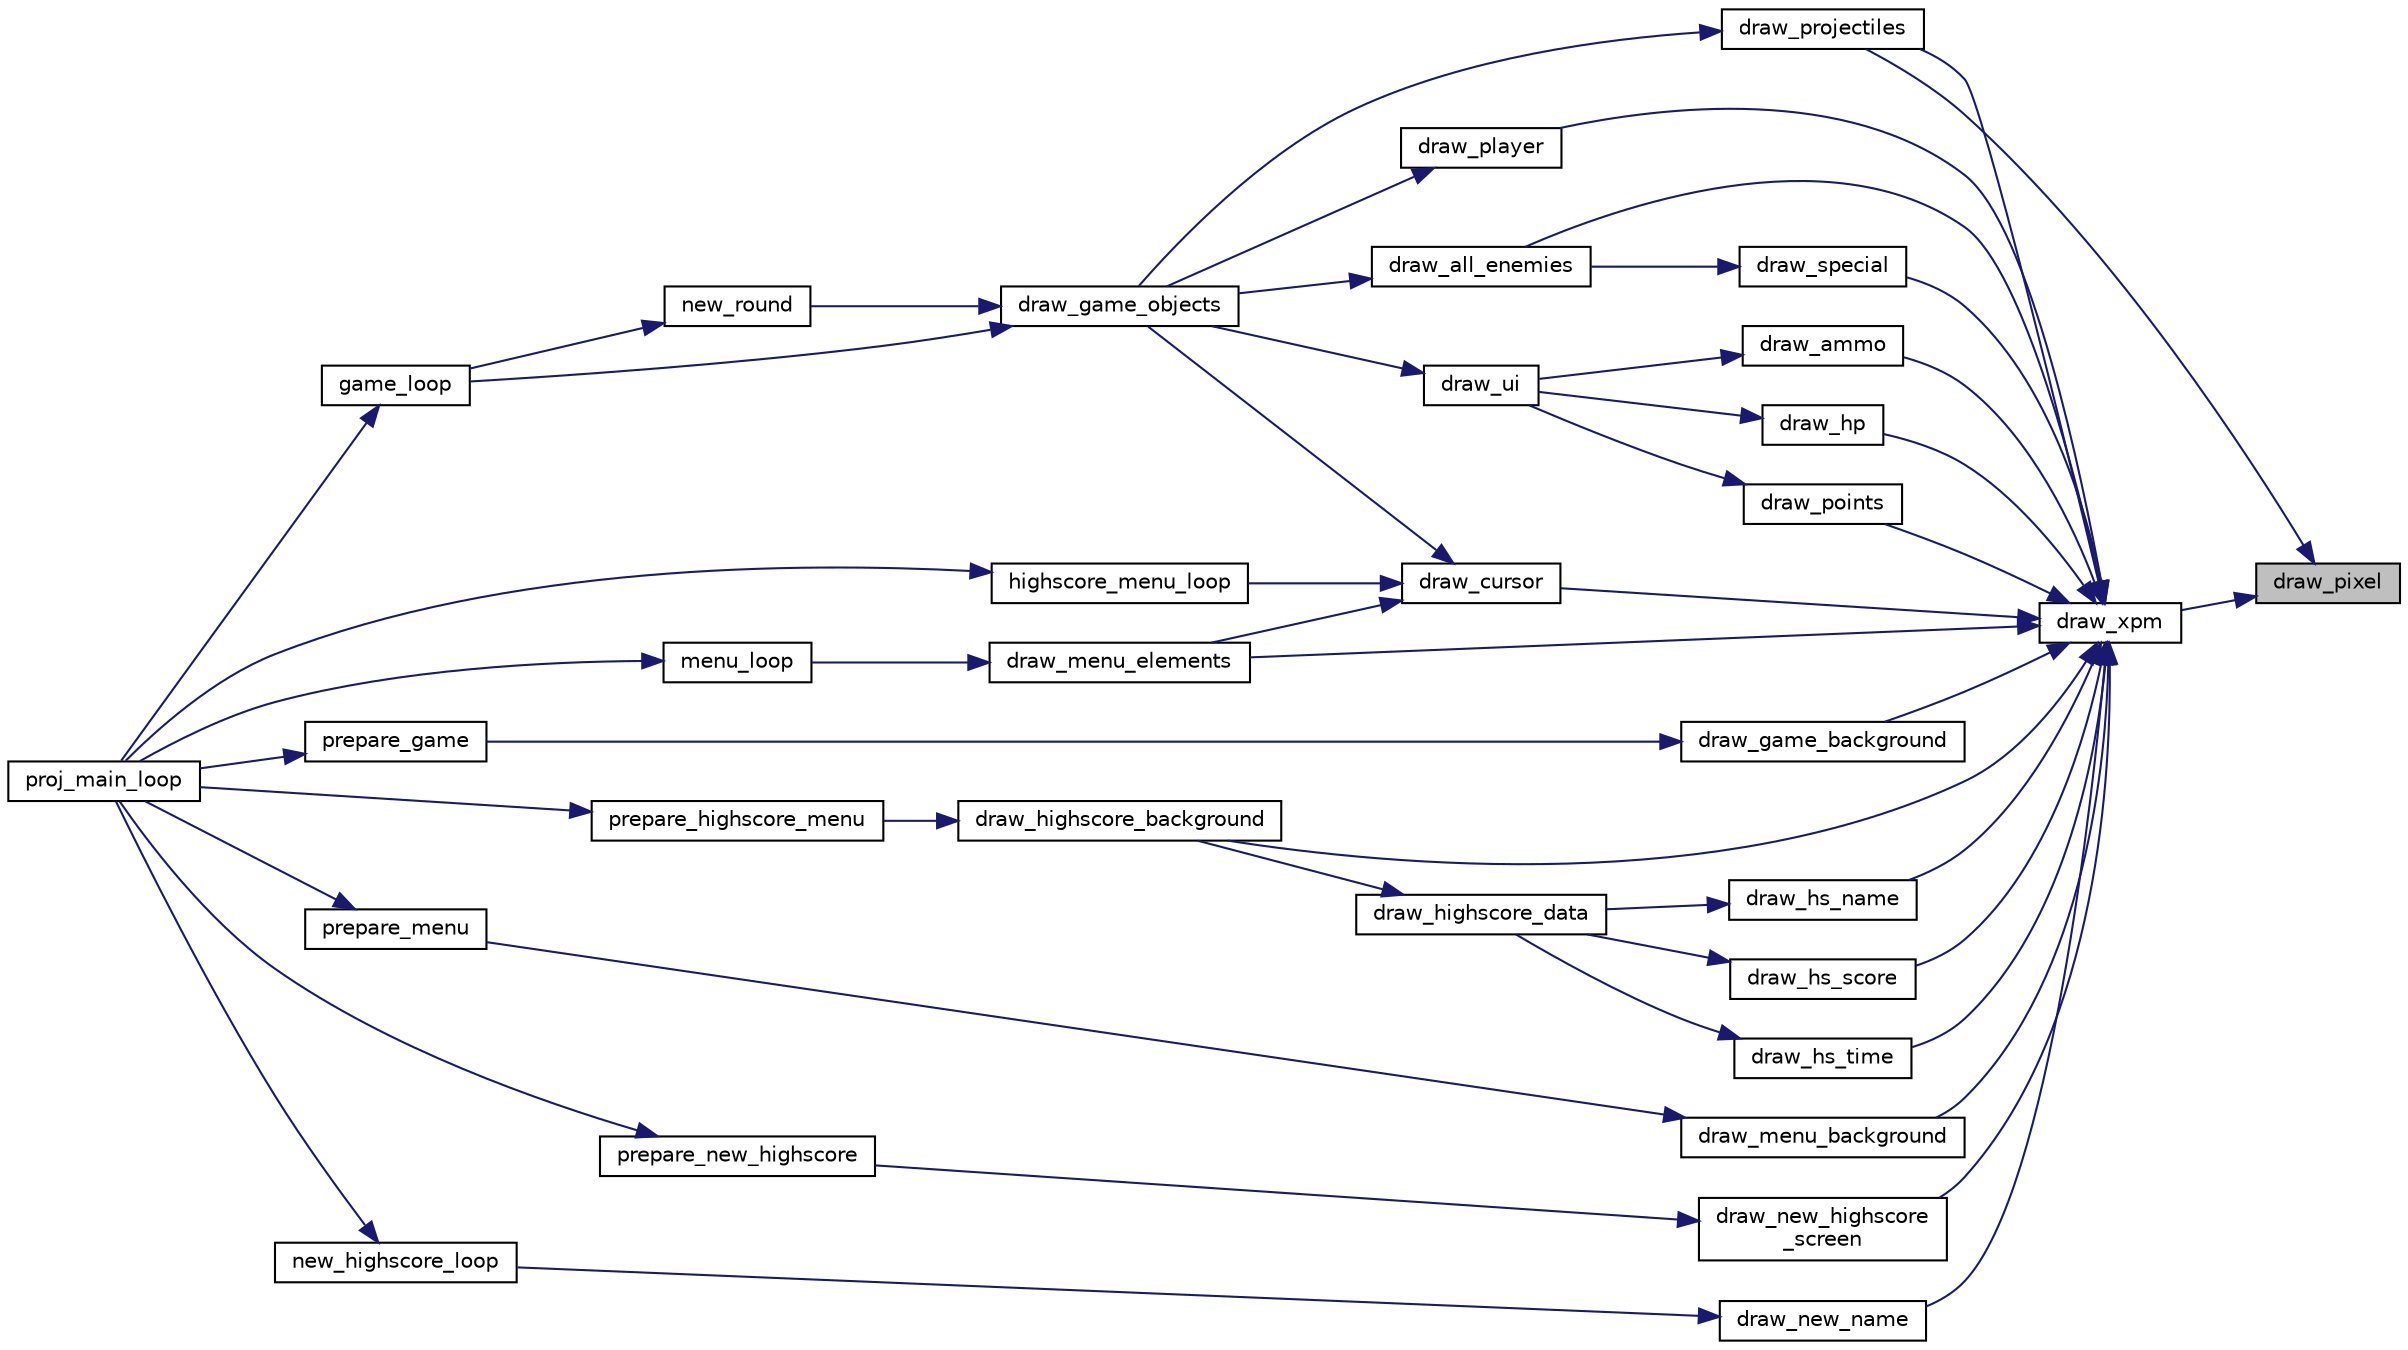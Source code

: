 digraph "draw_pixel"
{
 // LATEX_PDF_SIZE
  edge [fontname="Helvetica",fontsize="10",labelfontname="Helvetica",labelfontsize="10"];
  node [fontname="Helvetica",fontsize="10",shape=record];
  rankdir="RL";
  Node1 [label="draw_pixel",height=0.2,width=0.4,color="black", fillcolor="grey75", style="filled", fontcolor="black",tooltip="//Function which draws one pixel on the screen with the desired color, in the desired buffer"];
  Node1 -> Node2 [dir="back",color="midnightblue",fontsize="10",style="solid",fontname="Helvetica"];
  Node2 [label="draw_projectiles",height=0.2,width=0.4,color="black", fillcolor="white", style="filled",URL="$sprite_8h.html#afc9432e73a9ed57e9e356605107661a8",tooltip="Draws all projectiles on the screen on the buffer used for double buffering."];
  Node2 -> Node3 [dir="back",color="midnightblue",fontsize="10",style="solid",fontname="Helvetica"];
  Node3 [label="draw_game_objects",height=0.2,width=0.4,color="black", fillcolor="white", style="filled",URL="$sprite_8h.html#acfafa3060615cd19b63f120800dc4075",tooltip="Function which copies the background buffer contents to the double buffer, then draws all other objec..."];
  Node3 -> Node4 [dir="back",color="midnightblue",fontsize="10",style="solid",fontname="Helvetica"];
  Node4 [label="game_loop",height=0.2,width=0.4,color="black", fillcolor="white", style="filled",URL="$group__game.html#gabc9e0c89439f64104e8d4327028355d1",tooltip="Core gameplay loop."];
  Node4 -> Node5 [dir="back",color="midnightblue",fontsize="10",style="solid",fontname="Helvetica"];
  Node5 [label="proj_main_loop",height=0.2,width=0.4,color="black", fillcolor="white", style="filled",URL="$proj_8c.html#a2a16f651eccbd248e1ad3b3b924b143b",tooltip=" "];
  Node3 -> Node6 [dir="back",color="midnightblue",fontsize="10",style="solid",fontname="Helvetica"];
  Node6 [label="new_round",height=0.2,width=0.4,color="black", fillcolor="white", style="filled",URL="$group__game.html#gaa75c9d43139b8a434e578814a98d59a0",tooltip="Function which readies the game for a new round."];
  Node6 -> Node4 [dir="back",color="midnightblue",fontsize="10",style="solid",fontname="Helvetica"];
  Node1 -> Node7 [dir="back",color="midnightblue",fontsize="10",style="solid",fontname="Helvetica"];
  Node7 [label="draw_xpm",height=0.2,width=0.4,color="black", fillcolor="white", style="filled",URL="$sprite_8h.html#a108aef5762b92301e2d4ce88027edb9a",tooltip="Draws an xpm according to some parameters."];
  Node7 -> Node8 [dir="back",color="midnightblue",fontsize="10",style="solid",fontname="Helvetica"];
  Node8 [label="draw_all_enemies",height=0.2,width=0.4,color="black", fillcolor="white", style="filled",URL="$sprite_8h.html#a17df74fc56592ea32ba9897729a7b090",tooltip="Draws each enemy on the buffer used for double buffering."];
  Node8 -> Node3 [dir="back",color="midnightblue",fontsize="10",style="solid",fontname="Helvetica"];
  Node7 -> Node9 [dir="back",color="midnightblue",fontsize="10",style="solid",fontname="Helvetica"];
  Node9 [label="draw_ammo",height=0.2,width=0.4,color="black", fillcolor="white", style="filled",URL="$sprite_8h.html#a37d1cf38342a34072658d27bef62cd1b",tooltip="Draws the number of ammunition the player has."];
  Node9 -> Node10 [dir="back",color="midnightblue",fontsize="10",style="solid",fontname="Helvetica"];
  Node10 [label="draw_ui",height=0.2,width=0.4,color="black", fillcolor="white", style="filled",URL="$sprite_8h.html#aec01f7936176a3356635ef01f3e85da5",tooltip="Draws all ui elements of points the player has."];
  Node10 -> Node3 [dir="back",color="midnightblue",fontsize="10",style="solid",fontname="Helvetica"];
  Node7 -> Node11 [dir="back",color="midnightblue",fontsize="10",style="solid",fontname="Helvetica"];
  Node11 [label="draw_cursor",height=0.2,width=0.4,color="black", fillcolor="white", style="filled",URL="$sprite_8h.html#ac5279c7b71c8b9f1b5c69316b3996715",tooltip="Draws the cursor on the buffer used for double buffering."];
  Node11 -> Node3 [dir="back",color="midnightblue",fontsize="10",style="solid",fontname="Helvetica"];
  Node11 -> Node12 [dir="back",color="midnightblue",fontsize="10",style="solid",fontname="Helvetica"];
  Node12 [label="draw_menu_elements",height=0.2,width=0.4,color="black", fillcolor="white", style="filled",URL="$sprite_8h.html#afd7981c8544caa64d14e2aed014840b1",tooltip="Draws the menu elements on the double buffer."];
  Node12 -> Node13 [dir="back",color="midnightblue",fontsize="10",style="solid",fontname="Helvetica"];
  Node13 [label="menu_loop",height=0.2,width=0.4,color="black", fillcolor="white", style="filled",URL="$group__menu.html#ga2948469e49121c2d7d00c5253807723d",tooltip="Menu loop."];
  Node13 -> Node5 [dir="back",color="midnightblue",fontsize="10",style="solid",fontname="Helvetica"];
  Node11 -> Node14 [dir="back",color="midnightblue",fontsize="10",style="solid",fontname="Helvetica"];
  Node14 [label="highscore_menu_loop",height=0.2,width=0.4,color="black", fillcolor="white", style="filled",URL="$group__highscore.html#ga81c8da21606141d6fa9ab8ba339d2e9d",tooltip="Menu loop."];
  Node14 -> Node5 [dir="back",color="midnightblue",fontsize="10",style="solid",fontname="Helvetica"];
  Node7 -> Node15 [dir="back",color="midnightblue",fontsize="10",style="solid",fontname="Helvetica"];
  Node15 [label="draw_game_background",height=0.2,width=0.4,color="black", fillcolor="white", style="filled",URL="$sprite_8h.html#aa2ef3a2bfed75c17c56cf872ef4aad57",tooltip="Draws the game background on the background buffer."];
  Node15 -> Node16 [dir="back",color="midnightblue",fontsize="10",style="solid",fontname="Helvetica"];
  Node16 [label="prepare_game",height=0.2,width=0.4,color="black", fillcolor="white", style="filled",URL="$group__game.html#ga54f6009c04f24fed4f917e0e34893212",tooltip="Prepares the game."];
  Node16 -> Node5 [dir="back",color="midnightblue",fontsize="10",style="solid",fontname="Helvetica"];
  Node7 -> Node17 [dir="back",color="midnightblue",fontsize="10",style="solid",fontname="Helvetica"];
  Node17 [label="draw_highscore_background",height=0.2,width=0.4,color="black", fillcolor="white", style="filled",URL="$sprite_8h.html#ab860f4d0de8b51748e40d579c48e31dc",tooltip="Draws the highscore background on the background buffer."];
  Node17 -> Node18 [dir="back",color="midnightblue",fontsize="10",style="solid",fontname="Helvetica"];
  Node18 [label="prepare_highscore_menu",height=0.2,width=0.4,color="black", fillcolor="white", style="filled",URL="$highscore_8c.html#af2a9268e3705ab4d2bb5fbb6b8c409fa",tooltip=" "];
  Node18 -> Node5 [dir="back",color="midnightblue",fontsize="10",style="solid",fontname="Helvetica"];
  Node7 -> Node19 [dir="back",color="midnightblue",fontsize="10",style="solid",fontname="Helvetica"];
  Node19 [label="draw_hp",height=0.2,width=0.4,color="black", fillcolor="white", style="filled",URL="$sprite_8h.html#ad494b8ee69e0aef00320005935fedeb1",tooltip="Draws the number of hp the player has."];
  Node19 -> Node10 [dir="back",color="midnightblue",fontsize="10",style="solid",fontname="Helvetica"];
  Node7 -> Node20 [dir="back",color="midnightblue",fontsize="10",style="solid",fontname="Helvetica"];
  Node20 [label="draw_hs_name",height=0.2,width=0.4,color="black", fillcolor="white", style="filled",URL="$sprite_8h.html#a09b46973bae08863f288cde6bdb6e7bc",tooltip="Draws a highscore name on the background buffer."];
  Node20 -> Node21 [dir="back",color="midnightblue",fontsize="10",style="solid",fontname="Helvetica"];
  Node21 [label="draw_highscore_data",height=0.2,width=0.4,color="black", fillcolor="white", style="filled",URL="$sprite_8h.html#a783d013e6c9f448ba5a7fff78fdf0edf",tooltip="Draws the highscore data on the background buffer."];
  Node21 -> Node17 [dir="back",color="midnightblue",fontsize="10",style="solid",fontname="Helvetica"];
  Node7 -> Node22 [dir="back",color="midnightblue",fontsize="10",style="solid",fontname="Helvetica"];
  Node22 [label="draw_hs_score",height=0.2,width=0.4,color="black", fillcolor="white", style="filled",URL="$sprite_8h.html#a72d10af255c271fa6dfb67f32db16539",tooltip="Draws the highscore score on the background buffer."];
  Node22 -> Node21 [dir="back",color="midnightblue",fontsize="10",style="solid",fontname="Helvetica"];
  Node7 -> Node23 [dir="back",color="midnightblue",fontsize="10",style="solid",fontname="Helvetica"];
  Node23 [label="draw_hs_time",height=0.2,width=0.4,color="black", fillcolor="white", style="filled",URL="$sprite_8h.html#a68b885c41bd03e5e715cdf72de1f9d5d",tooltip="Draws the highscore time on the background buffer."];
  Node23 -> Node21 [dir="back",color="midnightblue",fontsize="10",style="solid",fontname="Helvetica"];
  Node7 -> Node24 [dir="back",color="midnightblue",fontsize="10",style="solid",fontname="Helvetica"];
  Node24 [label="draw_menu_background",height=0.2,width=0.4,color="black", fillcolor="white", style="filled",URL="$sprite_8h.html#aa89cd8bc0c4fdd050097c033495989df",tooltip="Draws the menu background on the background buffer."];
  Node24 -> Node25 [dir="back",color="midnightblue",fontsize="10",style="solid",fontname="Helvetica"];
  Node25 [label="prepare_menu",height=0.2,width=0.4,color="black", fillcolor="white", style="filled",URL="$group__menu.html#ga98e1e6e350ea10b0f235bec0f0c1ed4e",tooltip="Prepares the menu."];
  Node25 -> Node5 [dir="back",color="midnightblue",fontsize="10",style="solid",fontname="Helvetica"];
  Node7 -> Node12 [dir="back",color="midnightblue",fontsize="10",style="solid",fontname="Helvetica"];
  Node7 -> Node26 [dir="back",color="midnightblue",fontsize="10",style="solid",fontname="Helvetica"];
  Node26 [label="draw_new_highscore\l_screen",height=0.2,width=0.4,color="black", fillcolor="white", style="filled",URL="$sprite_8h.html#a65000727898c8c9c6980969973e82213",tooltip="Draws the new highscore screen on the background buffer."];
  Node26 -> Node27 [dir="back",color="midnightblue",fontsize="10",style="solid",fontname="Helvetica"];
  Node27 [label="prepare_new_highscore",height=0.2,width=0.4,color="black", fillcolor="white", style="filled",URL="$group__highscore.html#gafa817da540f040d451b9103c245454af",tooltip="Prepares the new_highscore screen."];
  Node27 -> Node5 [dir="back",color="midnightblue",fontsize="10",style="solid",fontname="Helvetica"];
  Node7 -> Node28 [dir="back",color="midnightblue",fontsize="10",style="solid",fontname="Helvetica"];
  Node28 [label="draw_new_name",height=0.2,width=0.4,color="black", fillcolor="white", style="filled",URL="$group__highscore.html#ga45bec8d688b782490a7c8dd218d29ce6",tooltip="Draws the name the player is editing on the double buffer."];
  Node28 -> Node29 [dir="back",color="midnightblue",fontsize="10",style="solid",fontname="Helvetica"];
  Node29 [label="new_highscore_loop",height=0.2,width=0.4,color="black", fillcolor="white", style="filled",URL="$group__highscore.html#ga91fd736c399b051bdda3624b04ce58f3",tooltip="Draws the non-static new highscore menu images."];
  Node29 -> Node5 [dir="back",color="midnightblue",fontsize="10",style="solid",fontname="Helvetica"];
  Node7 -> Node30 [dir="back",color="midnightblue",fontsize="10",style="solid",fontname="Helvetica"];
  Node30 [label="draw_player",height=0.2,width=0.4,color="black", fillcolor="white", style="filled",URL="$sprite_8h.html#ad3691991b3af52e1fbf2b67ed919e920",tooltip="Draws the player on the buffer used for double buffering."];
  Node30 -> Node3 [dir="back",color="midnightblue",fontsize="10",style="solid",fontname="Helvetica"];
  Node7 -> Node31 [dir="back",color="midnightblue",fontsize="10",style="solid",fontname="Helvetica"];
  Node31 [label="draw_points",height=0.2,width=0.4,color="black", fillcolor="white", style="filled",URL="$sprite_8h.html#abacc35b08c33459ead447cb06d4afe1d",tooltip="Draws the number of points the player has."];
  Node31 -> Node10 [dir="back",color="midnightblue",fontsize="10",style="solid",fontname="Helvetica"];
  Node7 -> Node2 [dir="back",color="midnightblue",fontsize="10",style="solid",fontname="Helvetica"];
  Node7 -> Node32 [dir="back",color="midnightblue",fontsize="10",style="solid",fontname="Helvetica"];
  Node32 [label="draw_special",height=0.2,width=0.4,color="black", fillcolor="white", style="filled",URL="$sprite_8h.html#a48c90844a3cc28d10ebca5a4f10e65ff",tooltip="Draws the special enemy on the double buffer."];
  Node32 -> Node8 [dir="back",color="midnightblue",fontsize="10",style="solid",fontname="Helvetica"];
}
